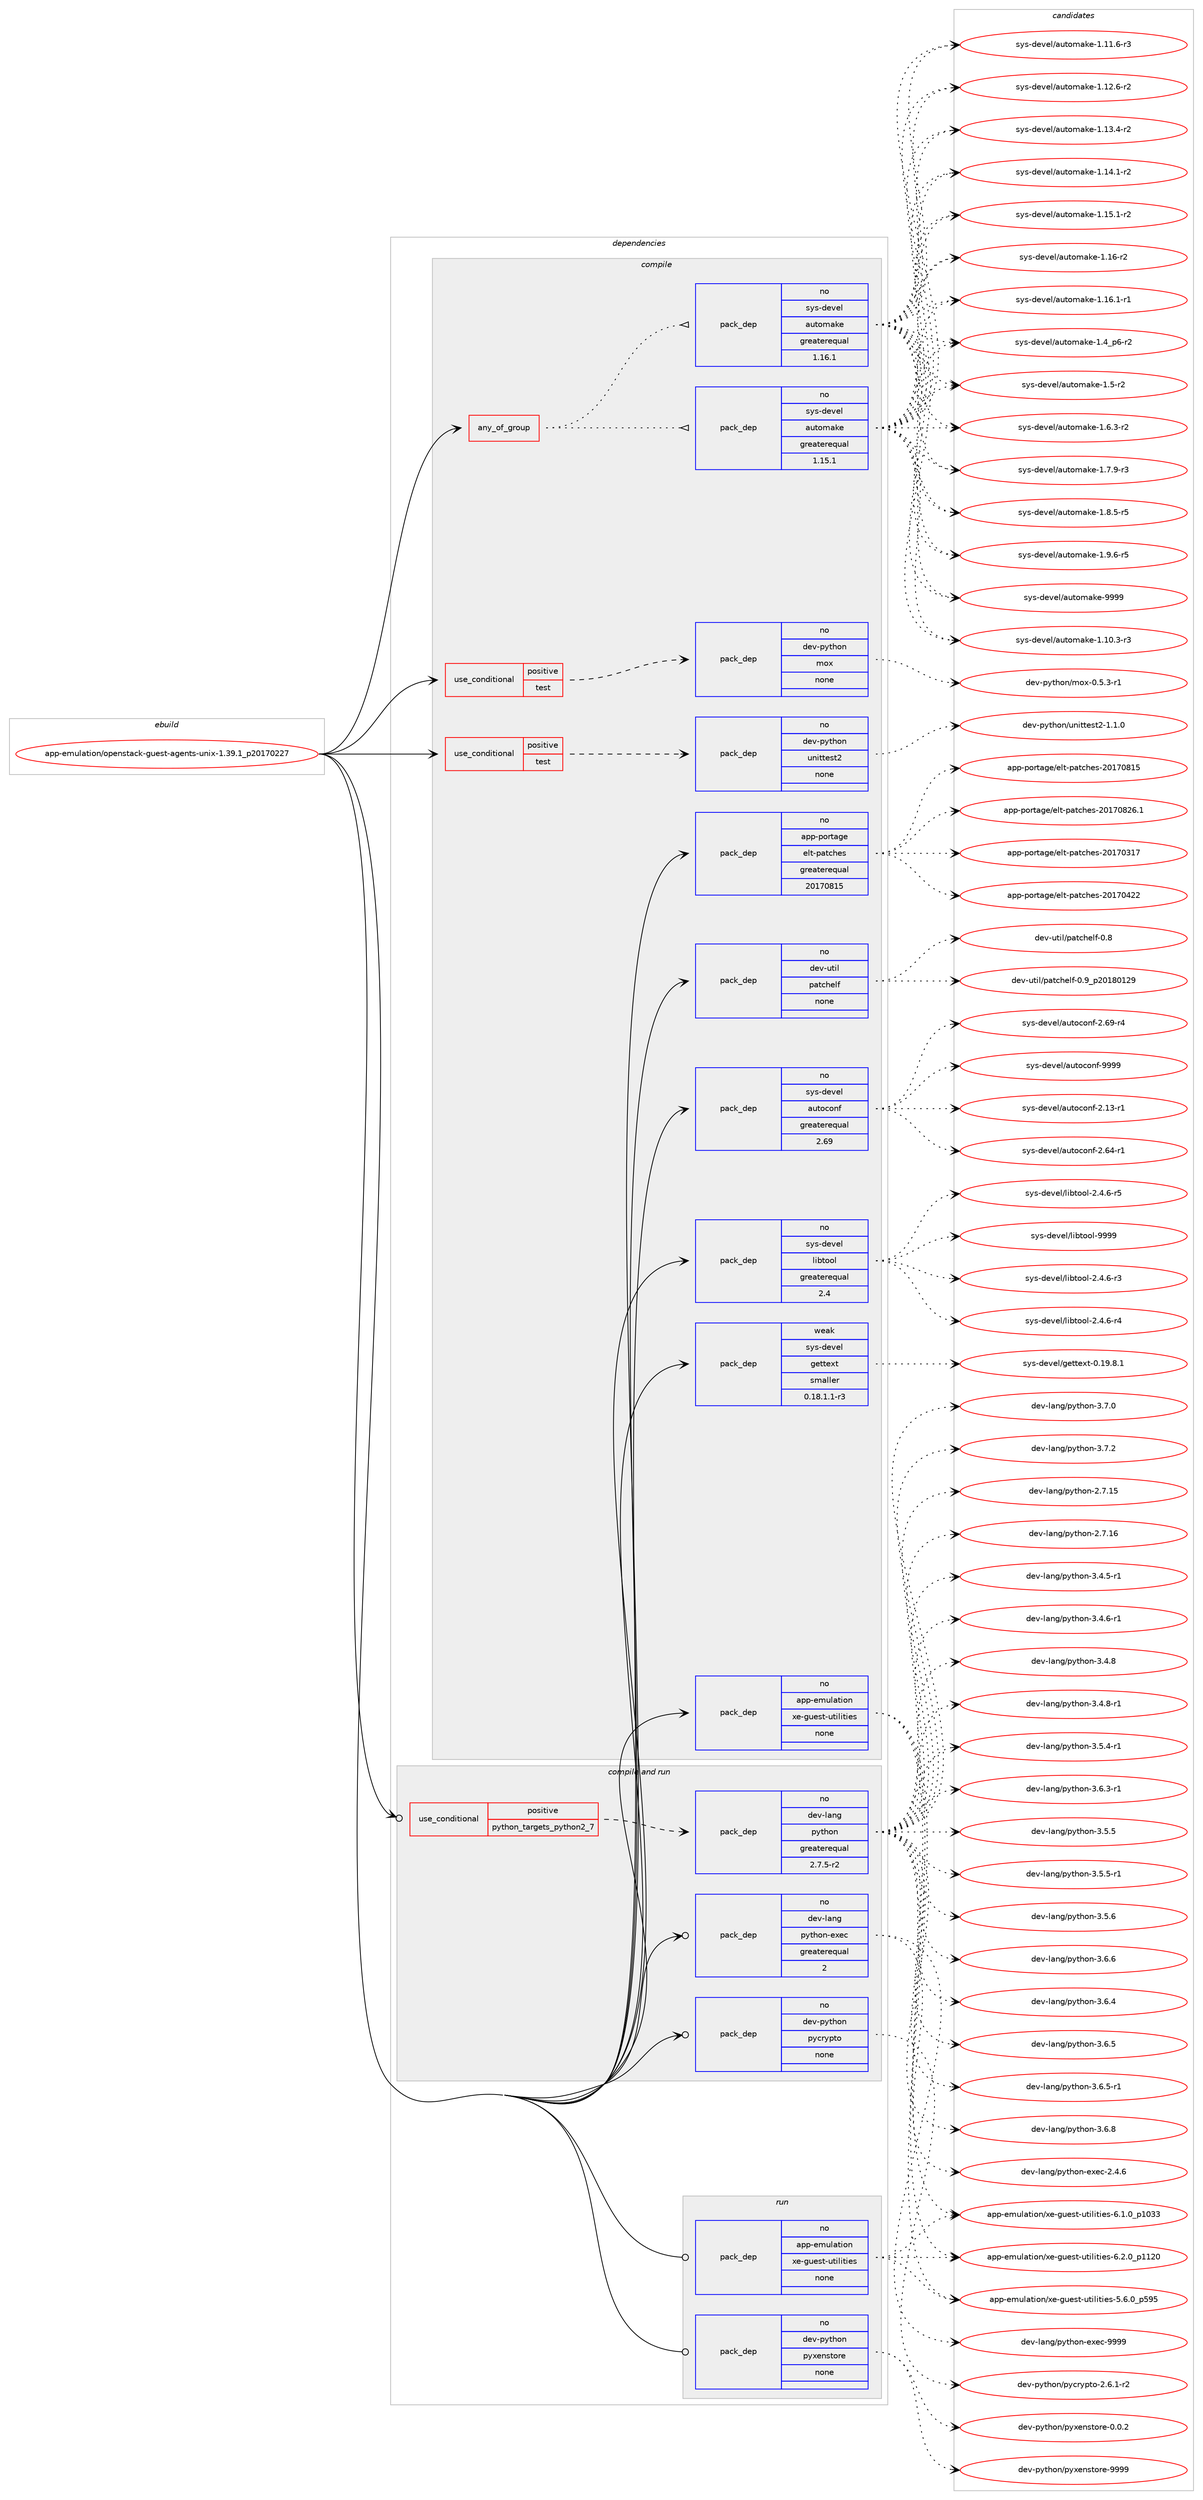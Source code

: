 digraph prolog {

# *************
# Graph options
# *************

newrank=true;
concentrate=true;
compound=true;
graph [rankdir=LR,fontname=Helvetica,fontsize=10,ranksep=1.5];#, ranksep=2.5, nodesep=0.2];
edge  [arrowhead=vee];
node  [fontname=Helvetica,fontsize=10];

# **********
# The ebuild
# **********

subgraph cluster_leftcol {
color=gray;
rank=same;
label=<<i>ebuild</i>>;
id [label="app-emulation/openstack-guest-agents-unix-1.39.1_p20170227", color=red, width=4, href="../app-emulation/openstack-guest-agents-unix-1.39.1_p20170227.svg"];
}

# ****************
# The dependencies
# ****************

subgraph cluster_midcol {
color=gray;
label=<<i>dependencies</i>>;
subgraph cluster_compile {
fillcolor="#eeeeee";
style=filled;
label=<<i>compile</i>>;
subgraph any19485 {
dependency1287369 [label=<<TABLE BORDER="0" CELLBORDER="1" CELLSPACING="0" CELLPADDING="4"><TR><TD CELLPADDING="10">any_of_group</TD></TR></TABLE>>, shape=none, color=red];subgraph pack917061 {
dependency1287370 [label=<<TABLE BORDER="0" CELLBORDER="1" CELLSPACING="0" CELLPADDING="4" WIDTH="220"><TR><TD ROWSPAN="6" CELLPADDING="30">pack_dep</TD></TR><TR><TD WIDTH="110">no</TD></TR><TR><TD>sys-devel</TD></TR><TR><TD>automake</TD></TR><TR><TD>greaterequal</TD></TR><TR><TD>1.16.1</TD></TR></TABLE>>, shape=none, color=blue];
}
dependency1287369:e -> dependency1287370:w [weight=20,style="dotted",arrowhead="oinv"];
subgraph pack917062 {
dependency1287371 [label=<<TABLE BORDER="0" CELLBORDER="1" CELLSPACING="0" CELLPADDING="4" WIDTH="220"><TR><TD ROWSPAN="6" CELLPADDING="30">pack_dep</TD></TR><TR><TD WIDTH="110">no</TD></TR><TR><TD>sys-devel</TD></TR><TR><TD>automake</TD></TR><TR><TD>greaterequal</TD></TR><TR><TD>1.15.1</TD></TR></TABLE>>, shape=none, color=blue];
}
dependency1287369:e -> dependency1287371:w [weight=20,style="dotted",arrowhead="oinv"];
}
id:e -> dependency1287369:w [weight=20,style="solid",arrowhead="vee"];
subgraph cond350295 {
dependency1287372 [label=<<TABLE BORDER="0" CELLBORDER="1" CELLSPACING="0" CELLPADDING="4"><TR><TD ROWSPAN="3" CELLPADDING="10">use_conditional</TD></TR><TR><TD>positive</TD></TR><TR><TD>test</TD></TR></TABLE>>, shape=none, color=red];
subgraph pack917063 {
dependency1287373 [label=<<TABLE BORDER="0" CELLBORDER="1" CELLSPACING="0" CELLPADDING="4" WIDTH="220"><TR><TD ROWSPAN="6" CELLPADDING="30">pack_dep</TD></TR><TR><TD WIDTH="110">no</TD></TR><TR><TD>dev-python</TD></TR><TR><TD>mox</TD></TR><TR><TD>none</TD></TR><TR><TD></TD></TR></TABLE>>, shape=none, color=blue];
}
dependency1287372:e -> dependency1287373:w [weight=20,style="dashed",arrowhead="vee"];
}
id:e -> dependency1287372:w [weight=20,style="solid",arrowhead="vee"];
subgraph cond350296 {
dependency1287374 [label=<<TABLE BORDER="0" CELLBORDER="1" CELLSPACING="0" CELLPADDING="4"><TR><TD ROWSPAN="3" CELLPADDING="10">use_conditional</TD></TR><TR><TD>positive</TD></TR><TR><TD>test</TD></TR></TABLE>>, shape=none, color=red];
subgraph pack917064 {
dependency1287375 [label=<<TABLE BORDER="0" CELLBORDER="1" CELLSPACING="0" CELLPADDING="4" WIDTH="220"><TR><TD ROWSPAN="6" CELLPADDING="30">pack_dep</TD></TR><TR><TD WIDTH="110">no</TD></TR><TR><TD>dev-python</TD></TR><TR><TD>unittest2</TD></TR><TR><TD>none</TD></TR><TR><TD></TD></TR></TABLE>>, shape=none, color=blue];
}
dependency1287374:e -> dependency1287375:w [weight=20,style="dashed",arrowhead="vee"];
}
id:e -> dependency1287374:w [weight=20,style="solid",arrowhead="vee"];
subgraph pack917065 {
dependency1287376 [label=<<TABLE BORDER="0" CELLBORDER="1" CELLSPACING="0" CELLPADDING="4" WIDTH="220"><TR><TD ROWSPAN="6" CELLPADDING="30">pack_dep</TD></TR><TR><TD WIDTH="110">no</TD></TR><TR><TD>app-emulation</TD></TR><TR><TD>xe-guest-utilities</TD></TR><TR><TD>none</TD></TR><TR><TD></TD></TR></TABLE>>, shape=none, color=blue];
}
id:e -> dependency1287376:w [weight=20,style="solid",arrowhead="vee"];
subgraph pack917066 {
dependency1287377 [label=<<TABLE BORDER="0" CELLBORDER="1" CELLSPACING="0" CELLPADDING="4" WIDTH="220"><TR><TD ROWSPAN="6" CELLPADDING="30">pack_dep</TD></TR><TR><TD WIDTH="110">no</TD></TR><TR><TD>app-portage</TD></TR><TR><TD>elt-patches</TD></TR><TR><TD>greaterequal</TD></TR><TR><TD>20170815</TD></TR></TABLE>>, shape=none, color=blue];
}
id:e -> dependency1287377:w [weight=20,style="solid",arrowhead="vee"];
subgraph pack917067 {
dependency1287378 [label=<<TABLE BORDER="0" CELLBORDER="1" CELLSPACING="0" CELLPADDING="4" WIDTH="220"><TR><TD ROWSPAN="6" CELLPADDING="30">pack_dep</TD></TR><TR><TD WIDTH="110">no</TD></TR><TR><TD>dev-util</TD></TR><TR><TD>patchelf</TD></TR><TR><TD>none</TD></TR><TR><TD></TD></TR></TABLE>>, shape=none, color=blue];
}
id:e -> dependency1287378:w [weight=20,style="solid",arrowhead="vee"];
subgraph pack917068 {
dependency1287379 [label=<<TABLE BORDER="0" CELLBORDER="1" CELLSPACING="0" CELLPADDING="4" WIDTH="220"><TR><TD ROWSPAN="6" CELLPADDING="30">pack_dep</TD></TR><TR><TD WIDTH="110">no</TD></TR><TR><TD>sys-devel</TD></TR><TR><TD>autoconf</TD></TR><TR><TD>greaterequal</TD></TR><TR><TD>2.69</TD></TR></TABLE>>, shape=none, color=blue];
}
id:e -> dependency1287379:w [weight=20,style="solid",arrowhead="vee"];
subgraph pack917069 {
dependency1287380 [label=<<TABLE BORDER="0" CELLBORDER="1" CELLSPACING="0" CELLPADDING="4" WIDTH="220"><TR><TD ROWSPAN="6" CELLPADDING="30">pack_dep</TD></TR><TR><TD WIDTH="110">no</TD></TR><TR><TD>sys-devel</TD></TR><TR><TD>libtool</TD></TR><TR><TD>greaterequal</TD></TR><TR><TD>2.4</TD></TR></TABLE>>, shape=none, color=blue];
}
id:e -> dependency1287380:w [weight=20,style="solid",arrowhead="vee"];
subgraph pack917070 {
dependency1287381 [label=<<TABLE BORDER="0" CELLBORDER="1" CELLSPACING="0" CELLPADDING="4" WIDTH="220"><TR><TD ROWSPAN="6" CELLPADDING="30">pack_dep</TD></TR><TR><TD WIDTH="110">weak</TD></TR><TR><TD>sys-devel</TD></TR><TR><TD>gettext</TD></TR><TR><TD>smaller</TD></TR><TR><TD>0.18.1.1-r3</TD></TR></TABLE>>, shape=none, color=blue];
}
id:e -> dependency1287381:w [weight=20,style="solid",arrowhead="vee"];
}
subgraph cluster_compileandrun {
fillcolor="#eeeeee";
style=filled;
label=<<i>compile and run</i>>;
subgraph cond350297 {
dependency1287382 [label=<<TABLE BORDER="0" CELLBORDER="1" CELLSPACING="0" CELLPADDING="4"><TR><TD ROWSPAN="3" CELLPADDING="10">use_conditional</TD></TR><TR><TD>positive</TD></TR><TR><TD>python_targets_python2_7</TD></TR></TABLE>>, shape=none, color=red];
subgraph pack917071 {
dependency1287383 [label=<<TABLE BORDER="0" CELLBORDER="1" CELLSPACING="0" CELLPADDING="4" WIDTH="220"><TR><TD ROWSPAN="6" CELLPADDING="30">pack_dep</TD></TR><TR><TD WIDTH="110">no</TD></TR><TR><TD>dev-lang</TD></TR><TR><TD>python</TD></TR><TR><TD>greaterequal</TD></TR><TR><TD>2.7.5-r2</TD></TR></TABLE>>, shape=none, color=blue];
}
dependency1287382:e -> dependency1287383:w [weight=20,style="dashed",arrowhead="vee"];
}
id:e -> dependency1287382:w [weight=20,style="solid",arrowhead="odotvee"];
subgraph pack917072 {
dependency1287384 [label=<<TABLE BORDER="0" CELLBORDER="1" CELLSPACING="0" CELLPADDING="4" WIDTH="220"><TR><TD ROWSPAN="6" CELLPADDING="30">pack_dep</TD></TR><TR><TD WIDTH="110">no</TD></TR><TR><TD>dev-lang</TD></TR><TR><TD>python-exec</TD></TR><TR><TD>greaterequal</TD></TR><TR><TD>2</TD></TR></TABLE>>, shape=none, color=blue];
}
id:e -> dependency1287384:w [weight=20,style="solid",arrowhead="odotvee"];
subgraph pack917073 {
dependency1287385 [label=<<TABLE BORDER="0" CELLBORDER="1" CELLSPACING="0" CELLPADDING="4" WIDTH="220"><TR><TD ROWSPAN="6" CELLPADDING="30">pack_dep</TD></TR><TR><TD WIDTH="110">no</TD></TR><TR><TD>dev-python</TD></TR><TR><TD>pycrypto</TD></TR><TR><TD>none</TD></TR><TR><TD></TD></TR></TABLE>>, shape=none, color=blue];
}
id:e -> dependency1287385:w [weight=20,style="solid",arrowhead="odotvee"];
}
subgraph cluster_run {
fillcolor="#eeeeee";
style=filled;
label=<<i>run</i>>;
subgraph pack917074 {
dependency1287386 [label=<<TABLE BORDER="0" CELLBORDER="1" CELLSPACING="0" CELLPADDING="4" WIDTH="220"><TR><TD ROWSPAN="6" CELLPADDING="30">pack_dep</TD></TR><TR><TD WIDTH="110">no</TD></TR><TR><TD>app-emulation</TD></TR><TR><TD>xe-guest-utilities</TD></TR><TR><TD>none</TD></TR><TR><TD></TD></TR></TABLE>>, shape=none, color=blue];
}
id:e -> dependency1287386:w [weight=20,style="solid",arrowhead="odot"];
subgraph pack917075 {
dependency1287387 [label=<<TABLE BORDER="0" CELLBORDER="1" CELLSPACING="0" CELLPADDING="4" WIDTH="220"><TR><TD ROWSPAN="6" CELLPADDING="30">pack_dep</TD></TR><TR><TD WIDTH="110">no</TD></TR><TR><TD>dev-python</TD></TR><TR><TD>pyxenstore</TD></TR><TR><TD>none</TD></TR><TR><TD></TD></TR></TABLE>>, shape=none, color=blue];
}
id:e -> dependency1287387:w [weight=20,style="solid",arrowhead="odot"];
}
}

# **************
# The candidates
# **************

subgraph cluster_choices {
rank=same;
color=gray;
label=<<i>candidates</i>>;

subgraph choice917061 {
color=black;
nodesep=1;
choice11512111545100101118101108479711711611110997107101454946494846514511451 [label="sys-devel/automake-1.10.3-r3", color=red, width=4,href="../sys-devel/automake-1.10.3-r3.svg"];
choice11512111545100101118101108479711711611110997107101454946494946544511451 [label="sys-devel/automake-1.11.6-r3", color=red, width=4,href="../sys-devel/automake-1.11.6-r3.svg"];
choice11512111545100101118101108479711711611110997107101454946495046544511450 [label="sys-devel/automake-1.12.6-r2", color=red, width=4,href="../sys-devel/automake-1.12.6-r2.svg"];
choice11512111545100101118101108479711711611110997107101454946495146524511450 [label="sys-devel/automake-1.13.4-r2", color=red, width=4,href="../sys-devel/automake-1.13.4-r2.svg"];
choice11512111545100101118101108479711711611110997107101454946495246494511450 [label="sys-devel/automake-1.14.1-r2", color=red, width=4,href="../sys-devel/automake-1.14.1-r2.svg"];
choice11512111545100101118101108479711711611110997107101454946495346494511450 [label="sys-devel/automake-1.15.1-r2", color=red, width=4,href="../sys-devel/automake-1.15.1-r2.svg"];
choice1151211154510010111810110847971171161111099710710145494649544511450 [label="sys-devel/automake-1.16-r2", color=red, width=4,href="../sys-devel/automake-1.16-r2.svg"];
choice11512111545100101118101108479711711611110997107101454946495446494511449 [label="sys-devel/automake-1.16.1-r1", color=red, width=4,href="../sys-devel/automake-1.16.1-r1.svg"];
choice115121115451001011181011084797117116111109971071014549465295112544511450 [label="sys-devel/automake-1.4_p6-r2", color=red, width=4,href="../sys-devel/automake-1.4_p6-r2.svg"];
choice11512111545100101118101108479711711611110997107101454946534511450 [label="sys-devel/automake-1.5-r2", color=red, width=4,href="../sys-devel/automake-1.5-r2.svg"];
choice115121115451001011181011084797117116111109971071014549465446514511450 [label="sys-devel/automake-1.6.3-r2", color=red, width=4,href="../sys-devel/automake-1.6.3-r2.svg"];
choice115121115451001011181011084797117116111109971071014549465546574511451 [label="sys-devel/automake-1.7.9-r3", color=red, width=4,href="../sys-devel/automake-1.7.9-r3.svg"];
choice115121115451001011181011084797117116111109971071014549465646534511453 [label="sys-devel/automake-1.8.5-r5", color=red, width=4,href="../sys-devel/automake-1.8.5-r5.svg"];
choice115121115451001011181011084797117116111109971071014549465746544511453 [label="sys-devel/automake-1.9.6-r5", color=red, width=4,href="../sys-devel/automake-1.9.6-r5.svg"];
choice115121115451001011181011084797117116111109971071014557575757 [label="sys-devel/automake-9999", color=red, width=4,href="../sys-devel/automake-9999.svg"];
dependency1287370:e -> choice11512111545100101118101108479711711611110997107101454946494846514511451:w [style=dotted,weight="100"];
dependency1287370:e -> choice11512111545100101118101108479711711611110997107101454946494946544511451:w [style=dotted,weight="100"];
dependency1287370:e -> choice11512111545100101118101108479711711611110997107101454946495046544511450:w [style=dotted,weight="100"];
dependency1287370:e -> choice11512111545100101118101108479711711611110997107101454946495146524511450:w [style=dotted,weight="100"];
dependency1287370:e -> choice11512111545100101118101108479711711611110997107101454946495246494511450:w [style=dotted,weight="100"];
dependency1287370:e -> choice11512111545100101118101108479711711611110997107101454946495346494511450:w [style=dotted,weight="100"];
dependency1287370:e -> choice1151211154510010111810110847971171161111099710710145494649544511450:w [style=dotted,weight="100"];
dependency1287370:e -> choice11512111545100101118101108479711711611110997107101454946495446494511449:w [style=dotted,weight="100"];
dependency1287370:e -> choice115121115451001011181011084797117116111109971071014549465295112544511450:w [style=dotted,weight="100"];
dependency1287370:e -> choice11512111545100101118101108479711711611110997107101454946534511450:w [style=dotted,weight="100"];
dependency1287370:e -> choice115121115451001011181011084797117116111109971071014549465446514511450:w [style=dotted,weight="100"];
dependency1287370:e -> choice115121115451001011181011084797117116111109971071014549465546574511451:w [style=dotted,weight="100"];
dependency1287370:e -> choice115121115451001011181011084797117116111109971071014549465646534511453:w [style=dotted,weight="100"];
dependency1287370:e -> choice115121115451001011181011084797117116111109971071014549465746544511453:w [style=dotted,weight="100"];
dependency1287370:e -> choice115121115451001011181011084797117116111109971071014557575757:w [style=dotted,weight="100"];
}
subgraph choice917062 {
color=black;
nodesep=1;
choice11512111545100101118101108479711711611110997107101454946494846514511451 [label="sys-devel/automake-1.10.3-r3", color=red, width=4,href="../sys-devel/automake-1.10.3-r3.svg"];
choice11512111545100101118101108479711711611110997107101454946494946544511451 [label="sys-devel/automake-1.11.6-r3", color=red, width=4,href="../sys-devel/automake-1.11.6-r3.svg"];
choice11512111545100101118101108479711711611110997107101454946495046544511450 [label="sys-devel/automake-1.12.6-r2", color=red, width=4,href="../sys-devel/automake-1.12.6-r2.svg"];
choice11512111545100101118101108479711711611110997107101454946495146524511450 [label="sys-devel/automake-1.13.4-r2", color=red, width=4,href="../sys-devel/automake-1.13.4-r2.svg"];
choice11512111545100101118101108479711711611110997107101454946495246494511450 [label="sys-devel/automake-1.14.1-r2", color=red, width=4,href="../sys-devel/automake-1.14.1-r2.svg"];
choice11512111545100101118101108479711711611110997107101454946495346494511450 [label="sys-devel/automake-1.15.1-r2", color=red, width=4,href="../sys-devel/automake-1.15.1-r2.svg"];
choice1151211154510010111810110847971171161111099710710145494649544511450 [label="sys-devel/automake-1.16-r2", color=red, width=4,href="../sys-devel/automake-1.16-r2.svg"];
choice11512111545100101118101108479711711611110997107101454946495446494511449 [label="sys-devel/automake-1.16.1-r1", color=red, width=4,href="../sys-devel/automake-1.16.1-r1.svg"];
choice115121115451001011181011084797117116111109971071014549465295112544511450 [label="sys-devel/automake-1.4_p6-r2", color=red, width=4,href="../sys-devel/automake-1.4_p6-r2.svg"];
choice11512111545100101118101108479711711611110997107101454946534511450 [label="sys-devel/automake-1.5-r2", color=red, width=4,href="../sys-devel/automake-1.5-r2.svg"];
choice115121115451001011181011084797117116111109971071014549465446514511450 [label="sys-devel/automake-1.6.3-r2", color=red, width=4,href="../sys-devel/automake-1.6.3-r2.svg"];
choice115121115451001011181011084797117116111109971071014549465546574511451 [label="sys-devel/automake-1.7.9-r3", color=red, width=4,href="../sys-devel/automake-1.7.9-r3.svg"];
choice115121115451001011181011084797117116111109971071014549465646534511453 [label="sys-devel/automake-1.8.5-r5", color=red, width=4,href="../sys-devel/automake-1.8.5-r5.svg"];
choice115121115451001011181011084797117116111109971071014549465746544511453 [label="sys-devel/automake-1.9.6-r5", color=red, width=4,href="../sys-devel/automake-1.9.6-r5.svg"];
choice115121115451001011181011084797117116111109971071014557575757 [label="sys-devel/automake-9999", color=red, width=4,href="../sys-devel/automake-9999.svg"];
dependency1287371:e -> choice11512111545100101118101108479711711611110997107101454946494846514511451:w [style=dotted,weight="100"];
dependency1287371:e -> choice11512111545100101118101108479711711611110997107101454946494946544511451:w [style=dotted,weight="100"];
dependency1287371:e -> choice11512111545100101118101108479711711611110997107101454946495046544511450:w [style=dotted,weight="100"];
dependency1287371:e -> choice11512111545100101118101108479711711611110997107101454946495146524511450:w [style=dotted,weight="100"];
dependency1287371:e -> choice11512111545100101118101108479711711611110997107101454946495246494511450:w [style=dotted,weight="100"];
dependency1287371:e -> choice11512111545100101118101108479711711611110997107101454946495346494511450:w [style=dotted,weight="100"];
dependency1287371:e -> choice1151211154510010111810110847971171161111099710710145494649544511450:w [style=dotted,weight="100"];
dependency1287371:e -> choice11512111545100101118101108479711711611110997107101454946495446494511449:w [style=dotted,weight="100"];
dependency1287371:e -> choice115121115451001011181011084797117116111109971071014549465295112544511450:w [style=dotted,weight="100"];
dependency1287371:e -> choice11512111545100101118101108479711711611110997107101454946534511450:w [style=dotted,weight="100"];
dependency1287371:e -> choice115121115451001011181011084797117116111109971071014549465446514511450:w [style=dotted,weight="100"];
dependency1287371:e -> choice115121115451001011181011084797117116111109971071014549465546574511451:w [style=dotted,weight="100"];
dependency1287371:e -> choice115121115451001011181011084797117116111109971071014549465646534511453:w [style=dotted,weight="100"];
dependency1287371:e -> choice115121115451001011181011084797117116111109971071014549465746544511453:w [style=dotted,weight="100"];
dependency1287371:e -> choice115121115451001011181011084797117116111109971071014557575757:w [style=dotted,weight="100"];
}
subgraph choice917063 {
color=black;
nodesep=1;
choice10010111845112121116104111110471091111204548465346514511449 [label="dev-python/mox-0.5.3-r1", color=red, width=4,href="../dev-python/mox-0.5.3-r1.svg"];
dependency1287373:e -> choice10010111845112121116104111110471091111204548465346514511449:w [style=dotted,weight="100"];
}
subgraph choice917064 {
color=black;
nodesep=1;
choice100101118451121211161041111104711711010511611610111511650454946494648 [label="dev-python/unittest2-1.1.0", color=red, width=4,href="../dev-python/unittest2-1.1.0.svg"];
dependency1287375:e -> choice100101118451121211161041111104711711010511611610111511650454946494648:w [style=dotted,weight="100"];
}
subgraph choice917065 {
color=black;
nodesep=1;
choice97112112451011091171089711610511111047120101451031171011151164511711610510810511610510111545534654464895112535753 [label="app-emulation/xe-guest-utilities-5.6.0_p595", color=red, width=4,href="../app-emulation/xe-guest-utilities-5.6.0_p595.svg"];
choice9711211245101109117108971161051111104712010145103117101115116451171161051081051161051011154554464946489511249485151 [label="app-emulation/xe-guest-utilities-6.1.0_p1033", color=red, width=4,href="../app-emulation/xe-guest-utilities-6.1.0_p1033.svg"];
choice9711211245101109117108971161051111104712010145103117101115116451171161051081051161051011154554465046489511249495048 [label="app-emulation/xe-guest-utilities-6.2.0_p1120", color=red, width=4,href="../app-emulation/xe-guest-utilities-6.2.0_p1120.svg"];
dependency1287376:e -> choice97112112451011091171089711610511111047120101451031171011151164511711610510810511610510111545534654464895112535753:w [style=dotted,weight="100"];
dependency1287376:e -> choice9711211245101109117108971161051111104712010145103117101115116451171161051081051161051011154554464946489511249485151:w [style=dotted,weight="100"];
dependency1287376:e -> choice9711211245101109117108971161051111104712010145103117101115116451171161051081051161051011154554465046489511249495048:w [style=dotted,weight="100"];
}
subgraph choice917066 {
color=black;
nodesep=1;
choice97112112451121111141169710310147101108116451129711699104101115455048495548514955 [label="app-portage/elt-patches-20170317", color=red, width=4,href="../app-portage/elt-patches-20170317.svg"];
choice97112112451121111141169710310147101108116451129711699104101115455048495548525050 [label="app-portage/elt-patches-20170422", color=red, width=4,href="../app-portage/elt-patches-20170422.svg"];
choice97112112451121111141169710310147101108116451129711699104101115455048495548564953 [label="app-portage/elt-patches-20170815", color=red, width=4,href="../app-portage/elt-patches-20170815.svg"];
choice971121124511211111411697103101471011081164511297116991041011154550484955485650544649 [label="app-portage/elt-patches-20170826.1", color=red, width=4,href="../app-portage/elt-patches-20170826.1.svg"];
dependency1287377:e -> choice97112112451121111141169710310147101108116451129711699104101115455048495548514955:w [style=dotted,weight="100"];
dependency1287377:e -> choice97112112451121111141169710310147101108116451129711699104101115455048495548525050:w [style=dotted,weight="100"];
dependency1287377:e -> choice97112112451121111141169710310147101108116451129711699104101115455048495548564953:w [style=dotted,weight="100"];
dependency1287377:e -> choice971121124511211111411697103101471011081164511297116991041011154550484955485650544649:w [style=dotted,weight="100"];
}
subgraph choice917067 {
color=black;
nodesep=1;
choice1001011184511711610510847112971169910410110810245484656 [label="dev-util/patchelf-0.8", color=red, width=4,href="../dev-util/patchelf-0.8.svg"];
choice1001011184511711610510847112971169910410110810245484657951125048495648495057 [label="dev-util/patchelf-0.9_p20180129", color=red, width=4,href="../dev-util/patchelf-0.9_p20180129.svg"];
dependency1287378:e -> choice1001011184511711610510847112971169910410110810245484656:w [style=dotted,weight="100"];
dependency1287378:e -> choice1001011184511711610510847112971169910410110810245484657951125048495648495057:w [style=dotted,weight="100"];
}
subgraph choice917068 {
color=black;
nodesep=1;
choice1151211154510010111810110847971171161119911111010245504649514511449 [label="sys-devel/autoconf-2.13-r1", color=red, width=4,href="../sys-devel/autoconf-2.13-r1.svg"];
choice1151211154510010111810110847971171161119911111010245504654524511449 [label="sys-devel/autoconf-2.64-r1", color=red, width=4,href="../sys-devel/autoconf-2.64-r1.svg"];
choice1151211154510010111810110847971171161119911111010245504654574511452 [label="sys-devel/autoconf-2.69-r4", color=red, width=4,href="../sys-devel/autoconf-2.69-r4.svg"];
choice115121115451001011181011084797117116111991111101024557575757 [label="sys-devel/autoconf-9999", color=red, width=4,href="../sys-devel/autoconf-9999.svg"];
dependency1287379:e -> choice1151211154510010111810110847971171161119911111010245504649514511449:w [style=dotted,weight="100"];
dependency1287379:e -> choice1151211154510010111810110847971171161119911111010245504654524511449:w [style=dotted,weight="100"];
dependency1287379:e -> choice1151211154510010111810110847971171161119911111010245504654574511452:w [style=dotted,weight="100"];
dependency1287379:e -> choice115121115451001011181011084797117116111991111101024557575757:w [style=dotted,weight="100"];
}
subgraph choice917069 {
color=black;
nodesep=1;
choice1151211154510010111810110847108105981161111111084550465246544511451 [label="sys-devel/libtool-2.4.6-r3", color=red, width=4,href="../sys-devel/libtool-2.4.6-r3.svg"];
choice1151211154510010111810110847108105981161111111084550465246544511452 [label="sys-devel/libtool-2.4.6-r4", color=red, width=4,href="../sys-devel/libtool-2.4.6-r4.svg"];
choice1151211154510010111810110847108105981161111111084550465246544511453 [label="sys-devel/libtool-2.4.6-r5", color=red, width=4,href="../sys-devel/libtool-2.4.6-r5.svg"];
choice1151211154510010111810110847108105981161111111084557575757 [label="sys-devel/libtool-9999", color=red, width=4,href="../sys-devel/libtool-9999.svg"];
dependency1287380:e -> choice1151211154510010111810110847108105981161111111084550465246544511451:w [style=dotted,weight="100"];
dependency1287380:e -> choice1151211154510010111810110847108105981161111111084550465246544511452:w [style=dotted,weight="100"];
dependency1287380:e -> choice1151211154510010111810110847108105981161111111084550465246544511453:w [style=dotted,weight="100"];
dependency1287380:e -> choice1151211154510010111810110847108105981161111111084557575757:w [style=dotted,weight="100"];
}
subgraph choice917070 {
color=black;
nodesep=1;
choice1151211154510010111810110847103101116116101120116454846495746564649 [label="sys-devel/gettext-0.19.8.1", color=red, width=4,href="../sys-devel/gettext-0.19.8.1.svg"];
dependency1287381:e -> choice1151211154510010111810110847103101116116101120116454846495746564649:w [style=dotted,weight="100"];
}
subgraph choice917071 {
color=black;
nodesep=1;
choice10010111845108971101034711212111610411111045504655464953 [label="dev-lang/python-2.7.15", color=red, width=4,href="../dev-lang/python-2.7.15.svg"];
choice10010111845108971101034711212111610411111045504655464954 [label="dev-lang/python-2.7.16", color=red, width=4,href="../dev-lang/python-2.7.16.svg"];
choice1001011184510897110103471121211161041111104551465246534511449 [label="dev-lang/python-3.4.5-r1", color=red, width=4,href="../dev-lang/python-3.4.5-r1.svg"];
choice1001011184510897110103471121211161041111104551465246544511449 [label="dev-lang/python-3.4.6-r1", color=red, width=4,href="../dev-lang/python-3.4.6-r1.svg"];
choice100101118451089711010347112121116104111110455146524656 [label="dev-lang/python-3.4.8", color=red, width=4,href="../dev-lang/python-3.4.8.svg"];
choice1001011184510897110103471121211161041111104551465246564511449 [label="dev-lang/python-3.4.8-r1", color=red, width=4,href="../dev-lang/python-3.4.8-r1.svg"];
choice1001011184510897110103471121211161041111104551465346524511449 [label="dev-lang/python-3.5.4-r1", color=red, width=4,href="../dev-lang/python-3.5.4-r1.svg"];
choice100101118451089711010347112121116104111110455146534653 [label="dev-lang/python-3.5.5", color=red, width=4,href="../dev-lang/python-3.5.5.svg"];
choice1001011184510897110103471121211161041111104551465346534511449 [label="dev-lang/python-3.5.5-r1", color=red, width=4,href="../dev-lang/python-3.5.5-r1.svg"];
choice100101118451089711010347112121116104111110455146534654 [label="dev-lang/python-3.5.6", color=red, width=4,href="../dev-lang/python-3.5.6.svg"];
choice1001011184510897110103471121211161041111104551465446514511449 [label="dev-lang/python-3.6.3-r1", color=red, width=4,href="../dev-lang/python-3.6.3-r1.svg"];
choice100101118451089711010347112121116104111110455146544652 [label="dev-lang/python-3.6.4", color=red, width=4,href="../dev-lang/python-3.6.4.svg"];
choice100101118451089711010347112121116104111110455146544653 [label="dev-lang/python-3.6.5", color=red, width=4,href="../dev-lang/python-3.6.5.svg"];
choice1001011184510897110103471121211161041111104551465446534511449 [label="dev-lang/python-3.6.5-r1", color=red, width=4,href="../dev-lang/python-3.6.5-r1.svg"];
choice100101118451089711010347112121116104111110455146544654 [label="dev-lang/python-3.6.6", color=red, width=4,href="../dev-lang/python-3.6.6.svg"];
choice100101118451089711010347112121116104111110455146544656 [label="dev-lang/python-3.6.8", color=red, width=4,href="../dev-lang/python-3.6.8.svg"];
choice100101118451089711010347112121116104111110455146554648 [label="dev-lang/python-3.7.0", color=red, width=4,href="../dev-lang/python-3.7.0.svg"];
choice100101118451089711010347112121116104111110455146554650 [label="dev-lang/python-3.7.2", color=red, width=4,href="../dev-lang/python-3.7.2.svg"];
dependency1287383:e -> choice10010111845108971101034711212111610411111045504655464953:w [style=dotted,weight="100"];
dependency1287383:e -> choice10010111845108971101034711212111610411111045504655464954:w [style=dotted,weight="100"];
dependency1287383:e -> choice1001011184510897110103471121211161041111104551465246534511449:w [style=dotted,weight="100"];
dependency1287383:e -> choice1001011184510897110103471121211161041111104551465246544511449:w [style=dotted,weight="100"];
dependency1287383:e -> choice100101118451089711010347112121116104111110455146524656:w [style=dotted,weight="100"];
dependency1287383:e -> choice1001011184510897110103471121211161041111104551465246564511449:w [style=dotted,weight="100"];
dependency1287383:e -> choice1001011184510897110103471121211161041111104551465346524511449:w [style=dotted,weight="100"];
dependency1287383:e -> choice100101118451089711010347112121116104111110455146534653:w [style=dotted,weight="100"];
dependency1287383:e -> choice1001011184510897110103471121211161041111104551465346534511449:w [style=dotted,weight="100"];
dependency1287383:e -> choice100101118451089711010347112121116104111110455146534654:w [style=dotted,weight="100"];
dependency1287383:e -> choice1001011184510897110103471121211161041111104551465446514511449:w [style=dotted,weight="100"];
dependency1287383:e -> choice100101118451089711010347112121116104111110455146544652:w [style=dotted,weight="100"];
dependency1287383:e -> choice100101118451089711010347112121116104111110455146544653:w [style=dotted,weight="100"];
dependency1287383:e -> choice1001011184510897110103471121211161041111104551465446534511449:w [style=dotted,weight="100"];
dependency1287383:e -> choice100101118451089711010347112121116104111110455146544654:w [style=dotted,weight="100"];
dependency1287383:e -> choice100101118451089711010347112121116104111110455146544656:w [style=dotted,weight="100"];
dependency1287383:e -> choice100101118451089711010347112121116104111110455146554648:w [style=dotted,weight="100"];
dependency1287383:e -> choice100101118451089711010347112121116104111110455146554650:w [style=dotted,weight="100"];
}
subgraph choice917072 {
color=black;
nodesep=1;
choice1001011184510897110103471121211161041111104510112010199455046524654 [label="dev-lang/python-exec-2.4.6", color=red, width=4,href="../dev-lang/python-exec-2.4.6.svg"];
choice10010111845108971101034711212111610411111045101120101994557575757 [label="dev-lang/python-exec-9999", color=red, width=4,href="../dev-lang/python-exec-9999.svg"];
dependency1287384:e -> choice1001011184510897110103471121211161041111104510112010199455046524654:w [style=dotted,weight="100"];
dependency1287384:e -> choice10010111845108971101034711212111610411111045101120101994557575757:w [style=dotted,weight="100"];
}
subgraph choice917073 {
color=black;
nodesep=1;
choice1001011184511212111610411111047112121991141211121161114550465446494511450 [label="dev-python/pycrypto-2.6.1-r2", color=red, width=4,href="../dev-python/pycrypto-2.6.1-r2.svg"];
dependency1287385:e -> choice1001011184511212111610411111047112121991141211121161114550465446494511450:w [style=dotted,weight="100"];
}
subgraph choice917074 {
color=black;
nodesep=1;
choice97112112451011091171089711610511111047120101451031171011151164511711610510810511610510111545534654464895112535753 [label="app-emulation/xe-guest-utilities-5.6.0_p595", color=red, width=4,href="../app-emulation/xe-guest-utilities-5.6.0_p595.svg"];
choice9711211245101109117108971161051111104712010145103117101115116451171161051081051161051011154554464946489511249485151 [label="app-emulation/xe-guest-utilities-6.1.0_p1033", color=red, width=4,href="../app-emulation/xe-guest-utilities-6.1.0_p1033.svg"];
choice9711211245101109117108971161051111104712010145103117101115116451171161051081051161051011154554465046489511249495048 [label="app-emulation/xe-guest-utilities-6.2.0_p1120", color=red, width=4,href="../app-emulation/xe-guest-utilities-6.2.0_p1120.svg"];
dependency1287386:e -> choice97112112451011091171089711610511111047120101451031171011151164511711610510810511610510111545534654464895112535753:w [style=dotted,weight="100"];
dependency1287386:e -> choice9711211245101109117108971161051111104712010145103117101115116451171161051081051161051011154554464946489511249485151:w [style=dotted,weight="100"];
dependency1287386:e -> choice9711211245101109117108971161051111104712010145103117101115116451171161051081051161051011154554465046489511249495048:w [style=dotted,weight="100"];
}
subgraph choice917075 {
color=black;
nodesep=1;
choice1001011184511212111610411111047112121120101110115116111114101454846484650 [label="dev-python/pyxenstore-0.0.2", color=red, width=4,href="../dev-python/pyxenstore-0.0.2.svg"];
choice10010111845112121116104111110471121211201011101151161111141014557575757 [label="dev-python/pyxenstore-9999", color=red, width=4,href="../dev-python/pyxenstore-9999.svg"];
dependency1287387:e -> choice1001011184511212111610411111047112121120101110115116111114101454846484650:w [style=dotted,weight="100"];
dependency1287387:e -> choice10010111845112121116104111110471121211201011101151161111141014557575757:w [style=dotted,weight="100"];
}
}

}

